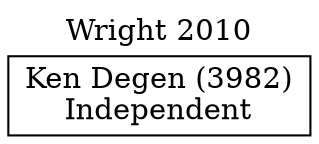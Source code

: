 // House preference flow
digraph "Ken Degen (3982)_Wright_2010" {
	graph [label="Wright 2010" labelloc=t mclimit=10]
	node [shape=box]
	"Ken Degen (3982)" [label="Ken Degen (3982)
Independent"]
}
